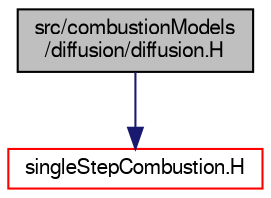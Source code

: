 digraph "src/combustionModels/diffusion/diffusion.H"
{
  bgcolor="transparent";
  edge [fontname="FreeSans",fontsize="10",labelfontname="FreeSans",labelfontsize="10"];
  node [fontname="FreeSans",fontsize="10",shape=record];
  Node1 [label="src/combustionModels\l/diffusion/diffusion.H",height=0.2,width=0.4,color="black", fillcolor="grey75", style="filled" fontcolor="black"];
  Node1 -> Node2 [color="midnightblue",fontsize="10",style="solid",fontname="FreeSans"];
  Node2 [label="singleStepCombustion.H",height=0.2,width=0.4,color="red",URL="$a04268.html"];
}
